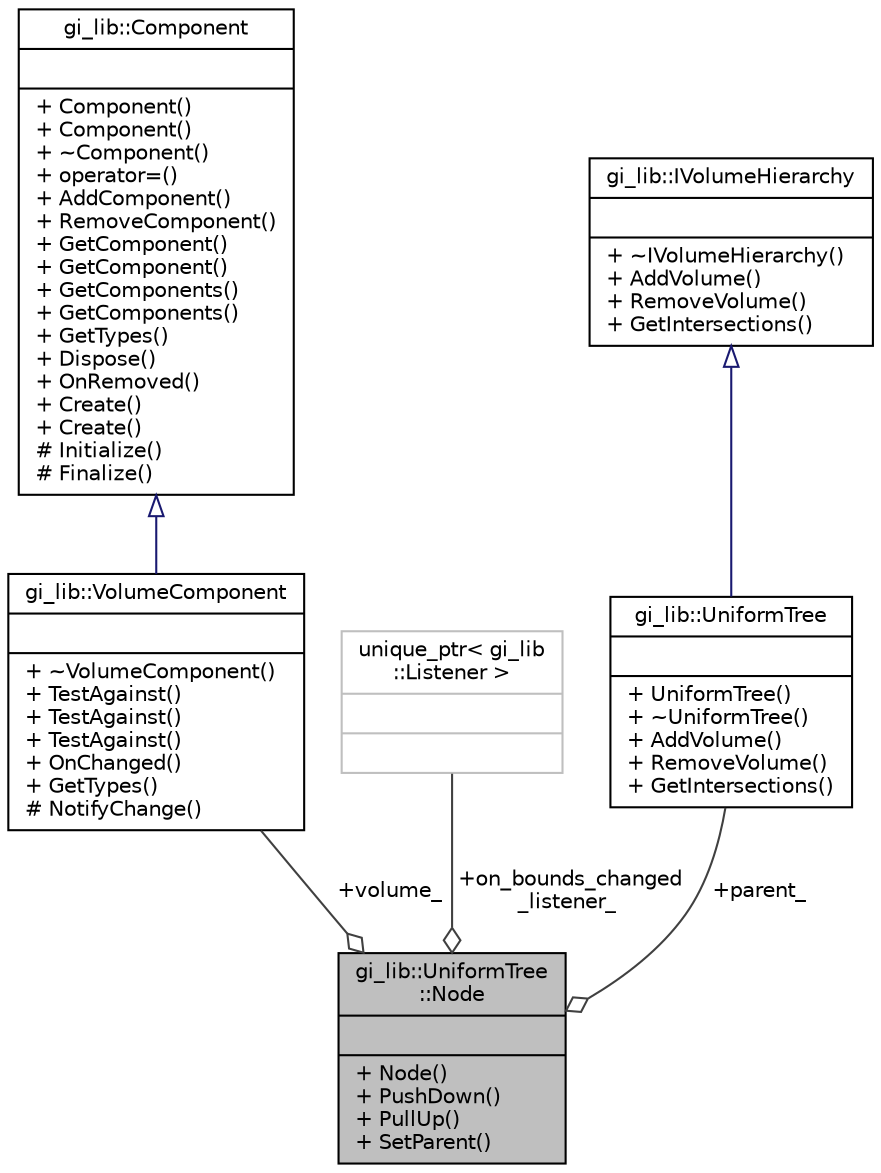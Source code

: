 digraph "gi_lib::UniformTree::Node"
{
  edge [fontname="Helvetica",fontsize="10",labelfontname="Helvetica",labelfontsize="10"];
  node [fontname="Helvetica",fontsize="10",shape=record];
  Node1 [label="{gi_lib::UniformTree\l::Node\n||+ Node()\l+ PushDown()\l+ PullUp()\l+ SetParent()\l}",height=0.2,width=0.4,color="black", fillcolor="grey75", style="filled", fontcolor="black"];
  Node2 -> Node1 [color="grey25",fontsize="10",style="solid",label=" +volume_" ,arrowhead="odiamond",fontname="Helvetica"];
  Node2 [label="{gi_lib::VolumeComponent\n||+ ~VolumeComponent()\l+ TestAgainst()\l+ TestAgainst()\l+ TestAgainst()\l+ OnChanged()\l+ GetTypes()\l# NotifyChange()\l}",height=0.2,width=0.4,color="black", fillcolor="white", style="filled",URL="$classgi__lib_1_1_volume_component.html",tooltip="Contains informations about an axis-aligned bounding box surrounding the node. "];
  Node3 -> Node2 [dir="back",color="midnightblue",fontsize="10",style="solid",arrowtail="onormal",fontname="Helvetica"];
  Node3 [label="{gi_lib::Component\n||+ Component()\l+ Component()\l+ ~Component()\l+ operator=()\l+ AddComponent()\l+ RemoveComponent()\l+ GetComponent()\l+ GetComponent()\l+ GetComponents()\l+ GetComponents()\l+ GetTypes()\l+ Dispose()\l+ OnRemoved()\l+ Create()\l+ Create()\l# Initialize()\l# Finalize()\l}",height=0.2,width=0.4,color="black", fillcolor="white", style="filled",URL="$classgi__lib_1_1_component.html",tooltip="Represents a component of a component-based entity. A component-based entity is an abstract object wh..."];
  Node4 -> Node1 [color="grey25",fontsize="10",style="solid",label=" +on_bounds_changed\l_listener_" ,arrowhead="odiamond",fontname="Helvetica"];
  Node4 [label="{unique_ptr\< gi_lib\l::Listener \>\n||}",height=0.2,width=0.4,color="grey75", fillcolor="white", style="filled"];
  Node5 -> Node1 [color="grey25",fontsize="10",style="solid",label=" +parent_" ,arrowhead="odiamond",fontname="Helvetica"];
  Node5 [label="{gi_lib::UniformTree\n||+ UniformTree()\l+ ~UniformTree()\l+ AddVolume()\l+ RemoveVolume()\l+ GetIntersections()\l}",height=0.2,width=0.4,color="black", fillcolor="white", style="filled",URL="$classgi__lib_1_1_uniform_tree.html",tooltip="Represents an uniform tree. The tree subdivides its domain in equally sized cells recursively..."];
  Node6 -> Node5 [dir="back",color="midnightblue",fontsize="10",style="solid",arrowtail="onormal",fontname="Helvetica"];
  Node6 [label="{gi_lib::IVolumeHierarchy\n||+ ~IVolumeHierarchy()\l+ AddVolume()\l+ RemoveVolume()\l+ GetIntersections()\l}",height=0.2,width=0.4,color="black", fillcolor="white", style="filled",URL="$classgi__lib_1_1_i_volume_hierarchy.html",tooltip="Base interface for volume hierarchy. Volumes added to the hierarchy must be manually removed upon des..."];
}
